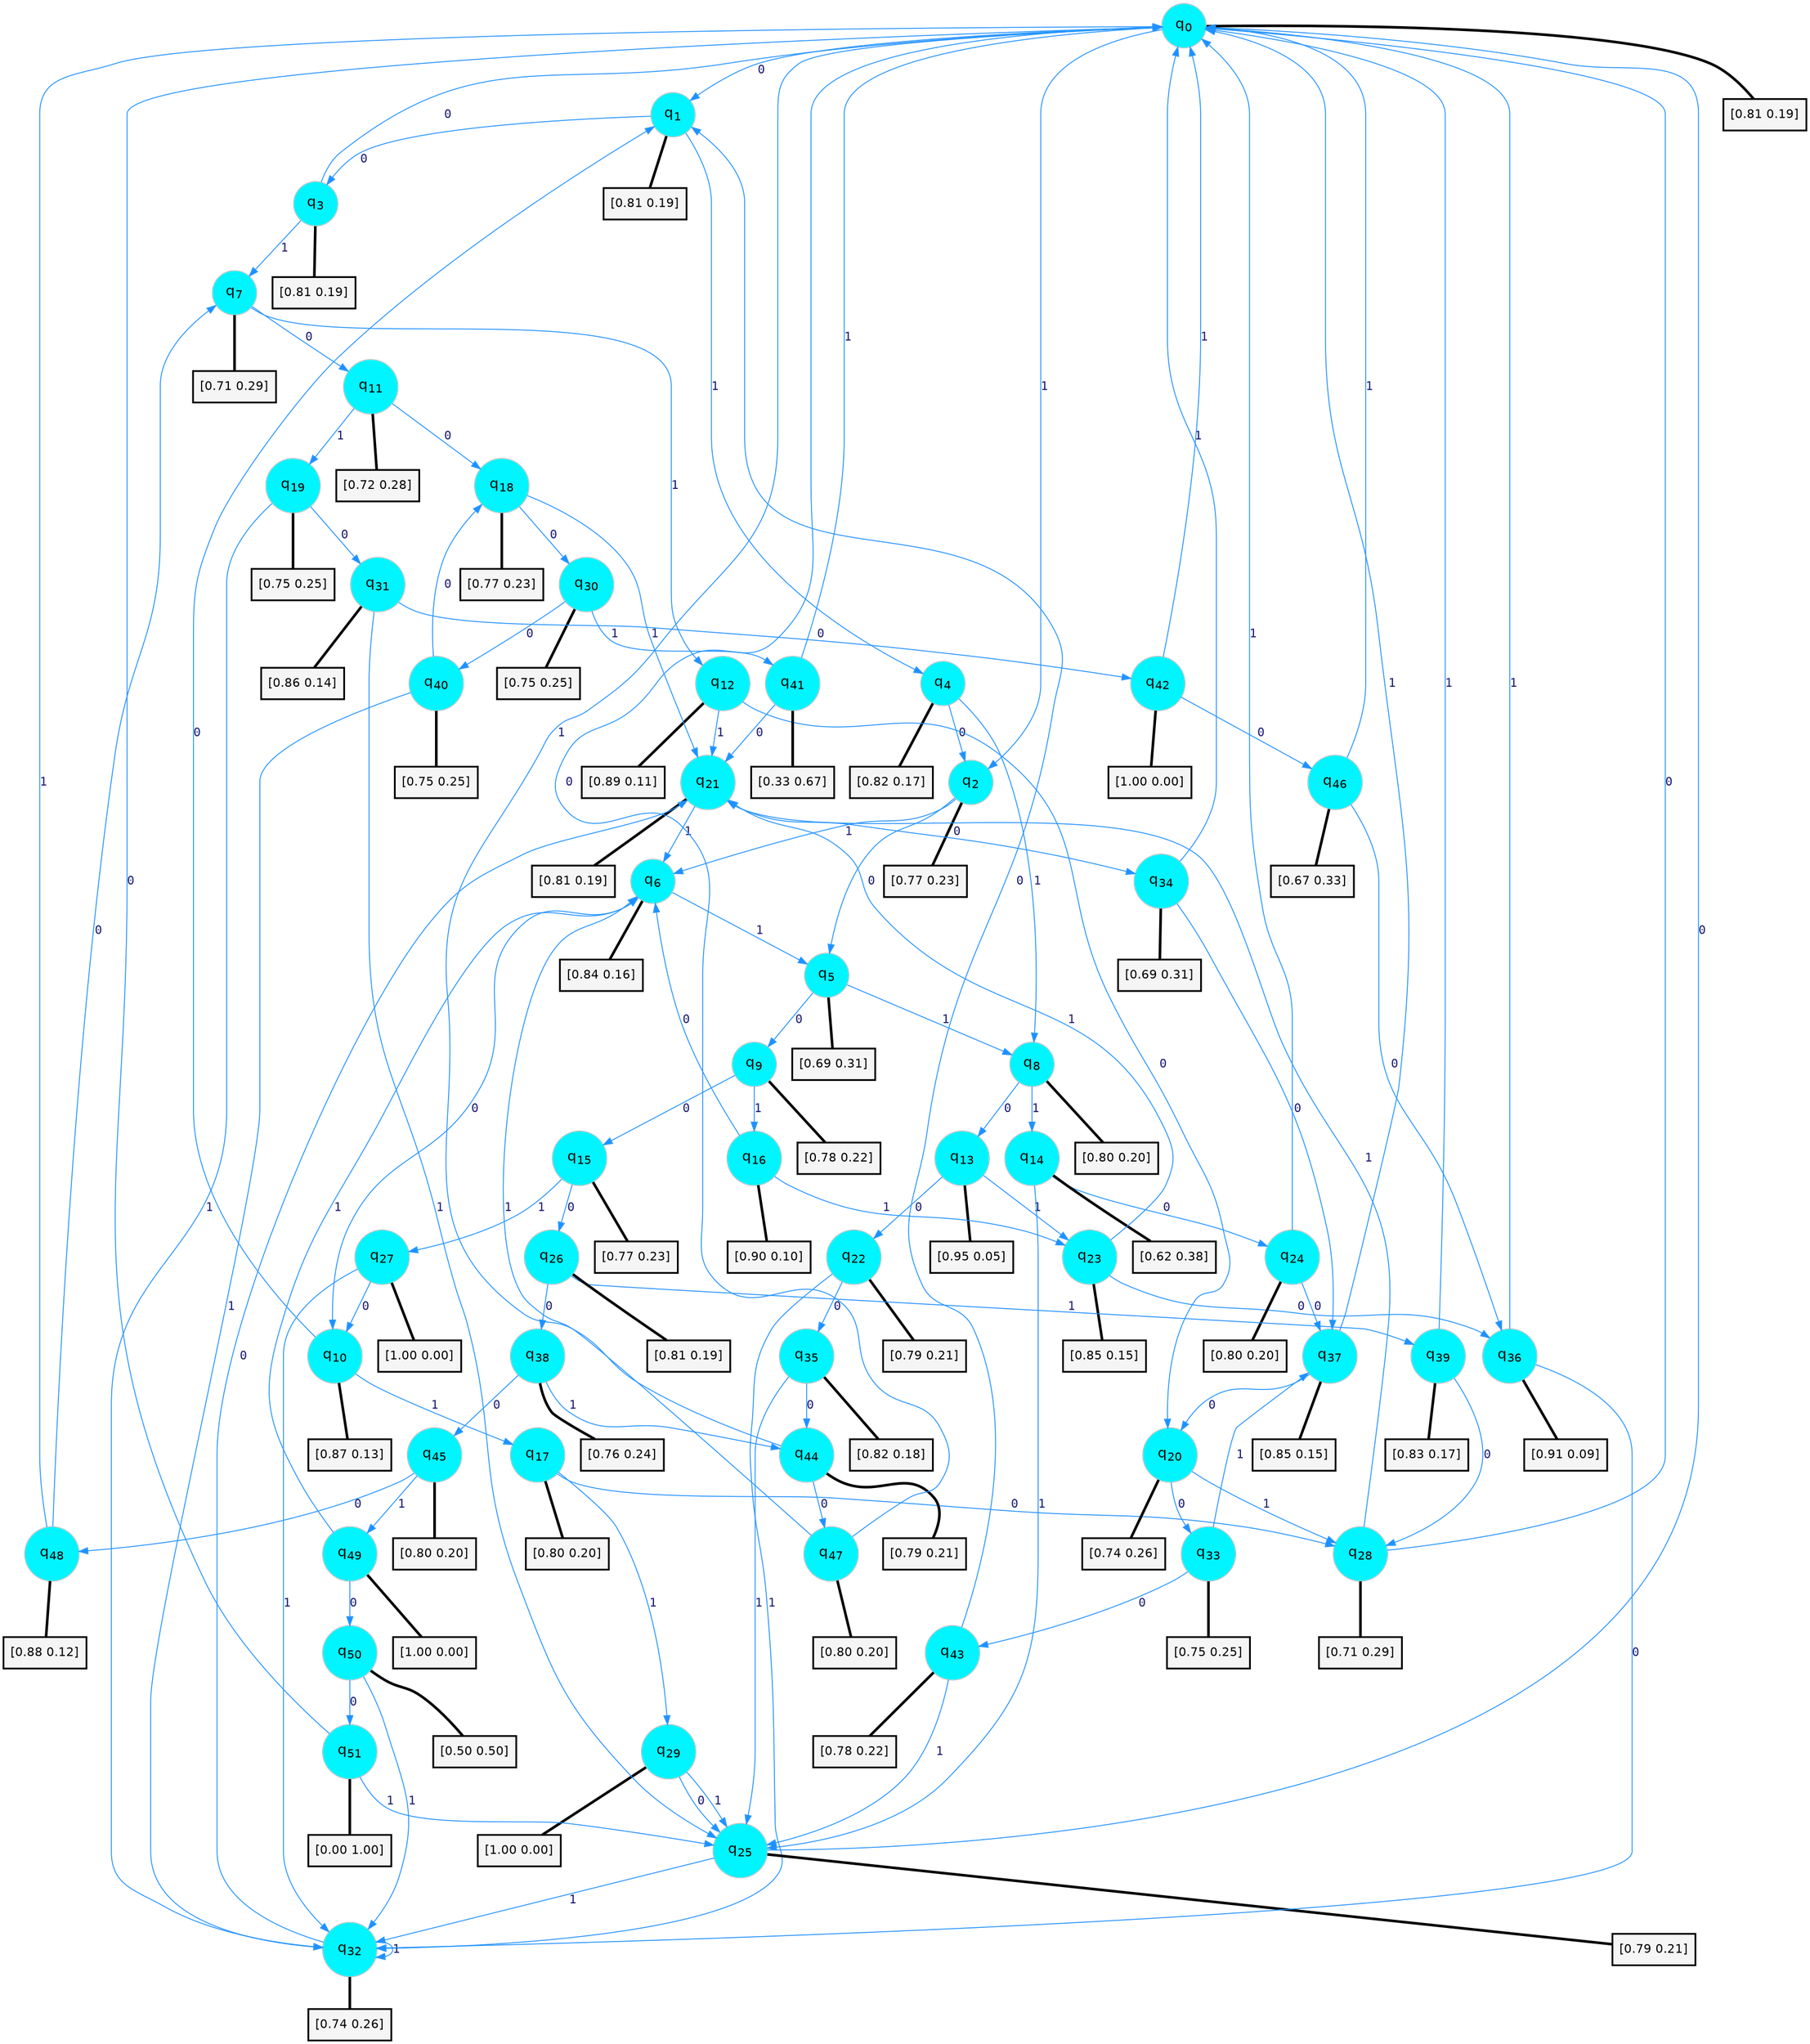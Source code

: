 digraph G {
graph [
bgcolor=transparent, dpi=300, rankdir=TD, size="40,25"];
node [
color=gray, fillcolor=turquoise1, fontcolor=black, fontname=Helvetica, fontsize=16, fontweight=bold, shape=circle, style=filled];
edge [
arrowsize=1, color=dodgerblue1, fontcolor=midnightblue, fontname=courier, fontweight=bold, penwidth=1, style=solid, weight=20];
0[label=<q<SUB>0</SUB>>];
1[label=<q<SUB>1</SUB>>];
2[label=<q<SUB>2</SUB>>];
3[label=<q<SUB>3</SUB>>];
4[label=<q<SUB>4</SUB>>];
5[label=<q<SUB>5</SUB>>];
6[label=<q<SUB>6</SUB>>];
7[label=<q<SUB>7</SUB>>];
8[label=<q<SUB>8</SUB>>];
9[label=<q<SUB>9</SUB>>];
10[label=<q<SUB>10</SUB>>];
11[label=<q<SUB>11</SUB>>];
12[label=<q<SUB>12</SUB>>];
13[label=<q<SUB>13</SUB>>];
14[label=<q<SUB>14</SUB>>];
15[label=<q<SUB>15</SUB>>];
16[label=<q<SUB>16</SUB>>];
17[label=<q<SUB>17</SUB>>];
18[label=<q<SUB>18</SUB>>];
19[label=<q<SUB>19</SUB>>];
20[label=<q<SUB>20</SUB>>];
21[label=<q<SUB>21</SUB>>];
22[label=<q<SUB>22</SUB>>];
23[label=<q<SUB>23</SUB>>];
24[label=<q<SUB>24</SUB>>];
25[label=<q<SUB>25</SUB>>];
26[label=<q<SUB>26</SUB>>];
27[label=<q<SUB>27</SUB>>];
28[label=<q<SUB>28</SUB>>];
29[label=<q<SUB>29</SUB>>];
30[label=<q<SUB>30</SUB>>];
31[label=<q<SUB>31</SUB>>];
32[label=<q<SUB>32</SUB>>];
33[label=<q<SUB>33</SUB>>];
34[label=<q<SUB>34</SUB>>];
35[label=<q<SUB>35</SUB>>];
36[label=<q<SUB>36</SUB>>];
37[label=<q<SUB>37</SUB>>];
38[label=<q<SUB>38</SUB>>];
39[label=<q<SUB>39</SUB>>];
40[label=<q<SUB>40</SUB>>];
41[label=<q<SUB>41</SUB>>];
42[label=<q<SUB>42</SUB>>];
43[label=<q<SUB>43</SUB>>];
44[label=<q<SUB>44</SUB>>];
45[label=<q<SUB>45</SUB>>];
46[label=<q<SUB>46</SUB>>];
47[label=<q<SUB>47</SUB>>];
48[label=<q<SUB>48</SUB>>];
49[label=<q<SUB>49</SUB>>];
50[label=<q<SUB>50</SUB>>];
51[label=<q<SUB>51</SUB>>];
52[label="[0.81 0.19]", shape=box,fontcolor=black, fontname=Helvetica, fontsize=14, penwidth=2, fillcolor=whitesmoke,color=black];
53[label="[0.81 0.19]", shape=box,fontcolor=black, fontname=Helvetica, fontsize=14, penwidth=2, fillcolor=whitesmoke,color=black];
54[label="[0.77 0.23]", shape=box,fontcolor=black, fontname=Helvetica, fontsize=14, penwidth=2, fillcolor=whitesmoke,color=black];
55[label="[0.81 0.19]", shape=box,fontcolor=black, fontname=Helvetica, fontsize=14, penwidth=2, fillcolor=whitesmoke,color=black];
56[label="[0.82 0.17]", shape=box,fontcolor=black, fontname=Helvetica, fontsize=14, penwidth=2, fillcolor=whitesmoke,color=black];
57[label="[0.69 0.31]", shape=box,fontcolor=black, fontname=Helvetica, fontsize=14, penwidth=2, fillcolor=whitesmoke,color=black];
58[label="[0.84 0.16]", shape=box,fontcolor=black, fontname=Helvetica, fontsize=14, penwidth=2, fillcolor=whitesmoke,color=black];
59[label="[0.71 0.29]", shape=box,fontcolor=black, fontname=Helvetica, fontsize=14, penwidth=2, fillcolor=whitesmoke,color=black];
60[label="[0.80 0.20]", shape=box,fontcolor=black, fontname=Helvetica, fontsize=14, penwidth=2, fillcolor=whitesmoke,color=black];
61[label="[0.78 0.22]", shape=box,fontcolor=black, fontname=Helvetica, fontsize=14, penwidth=2, fillcolor=whitesmoke,color=black];
62[label="[0.87 0.13]", shape=box,fontcolor=black, fontname=Helvetica, fontsize=14, penwidth=2, fillcolor=whitesmoke,color=black];
63[label="[0.72 0.28]", shape=box,fontcolor=black, fontname=Helvetica, fontsize=14, penwidth=2, fillcolor=whitesmoke,color=black];
64[label="[0.89 0.11]", shape=box,fontcolor=black, fontname=Helvetica, fontsize=14, penwidth=2, fillcolor=whitesmoke,color=black];
65[label="[0.95 0.05]", shape=box,fontcolor=black, fontname=Helvetica, fontsize=14, penwidth=2, fillcolor=whitesmoke,color=black];
66[label="[0.62 0.38]", shape=box,fontcolor=black, fontname=Helvetica, fontsize=14, penwidth=2, fillcolor=whitesmoke,color=black];
67[label="[0.77 0.23]", shape=box,fontcolor=black, fontname=Helvetica, fontsize=14, penwidth=2, fillcolor=whitesmoke,color=black];
68[label="[0.90 0.10]", shape=box,fontcolor=black, fontname=Helvetica, fontsize=14, penwidth=2, fillcolor=whitesmoke,color=black];
69[label="[0.80 0.20]", shape=box,fontcolor=black, fontname=Helvetica, fontsize=14, penwidth=2, fillcolor=whitesmoke,color=black];
70[label="[0.77 0.23]", shape=box,fontcolor=black, fontname=Helvetica, fontsize=14, penwidth=2, fillcolor=whitesmoke,color=black];
71[label="[0.75 0.25]", shape=box,fontcolor=black, fontname=Helvetica, fontsize=14, penwidth=2, fillcolor=whitesmoke,color=black];
72[label="[0.74 0.26]", shape=box,fontcolor=black, fontname=Helvetica, fontsize=14, penwidth=2, fillcolor=whitesmoke,color=black];
73[label="[0.81 0.19]", shape=box,fontcolor=black, fontname=Helvetica, fontsize=14, penwidth=2, fillcolor=whitesmoke,color=black];
74[label="[0.79 0.21]", shape=box,fontcolor=black, fontname=Helvetica, fontsize=14, penwidth=2, fillcolor=whitesmoke,color=black];
75[label="[0.85 0.15]", shape=box,fontcolor=black, fontname=Helvetica, fontsize=14, penwidth=2, fillcolor=whitesmoke,color=black];
76[label="[0.80 0.20]", shape=box,fontcolor=black, fontname=Helvetica, fontsize=14, penwidth=2, fillcolor=whitesmoke,color=black];
77[label="[0.79 0.21]", shape=box,fontcolor=black, fontname=Helvetica, fontsize=14, penwidth=2, fillcolor=whitesmoke,color=black];
78[label="[0.81 0.19]", shape=box,fontcolor=black, fontname=Helvetica, fontsize=14, penwidth=2, fillcolor=whitesmoke,color=black];
79[label="[1.00 0.00]", shape=box,fontcolor=black, fontname=Helvetica, fontsize=14, penwidth=2, fillcolor=whitesmoke,color=black];
80[label="[0.71 0.29]", shape=box,fontcolor=black, fontname=Helvetica, fontsize=14, penwidth=2, fillcolor=whitesmoke,color=black];
81[label="[1.00 0.00]", shape=box,fontcolor=black, fontname=Helvetica, fontsize=14, penwidth=2, fillcolor=whitesmoke,color=black];
82[label="[0.75 0.25]", shape=box,fontcolor=black, fontname=Helvetica, fontsize=14, penwidth=2, fillcolor=whitesmoke,color=black];
83[label="[0.86 0.14]", shape=box,fontcolor=black, fontname=Helvetica, fontsize=14, penwidth=2, fillcolor=whitesmoke,color=black];
84[label="[0.74 0.26]", shape=box,fontcolor=black, fontname=Helvetica, fontsize=14, penwidth=2, fillcolor=whitesmoke,color=black];
85[label="[0.75 0.25]", shape=box,fontcolor=black, fontname=Helvetica, fontsize=14, penwidth=2, fillcolor=whitesmoke,color=black];
86[label="[0.69 0.31]", shape=box,fontcolor=black, fontname=Helvetica, fontsize=14, penwidth=2, fillcolor=whitesmoke,color=black];
87[label="[0.82 0.18]", shape=box,fontcolor=black, fontname=Helvetica, fontsize=14, penwidth=2, fillcolor=whitesmoke,color=black];
88[label="[0.91 0.09]", shape=box,fontcolor=black, fontname=Helvetica, fontsize=14, penwidth=2, fillcolor=whitesmoke,color=black];
89[label="[0.85 0.15]", shape=box,fontcolor=black, fontname=Helvetica, fontsize=14, penwidth=2, fillcolor=whitesmoke,color=black];
90[label="[0.76 0.24]", shape=box,fontcolor=black, fontname=Helvetica, fontsize=14, penwidth=2, fillcolor=whitesmoke,color=black];
91[label="[0.83 0.17]", shape=box,fontcolor=black, fontname=Helvetica, fontsize=14, penwidth=2, fillcolor=whitesmoke,color=black];
92[label="[0.75 0.25]", shape=box,fontcolor=black, fontname=Helvetica, fontsize=14, penwidth=2, fillcolor=whitesmoke,color=black];
93[label="[0.33 0.67]", shape=box,fontcolor=black, fontname=Helvetica, fontsize=14, penwidth=2, fillcolor=whitesmoke,color=black];
94[label="[1.00 0.00]", shape=box,fontcolor=black, fontname=Helvetica, fontsize=14, penwidth=2, fillcolor=whitesmoke,color=black];
95[label="[0.78 0.22]", shape=box,fontcolor=black, fontname=Helvetica, fontsize=14, penwidth=2, fillcolor=whitesmoke,color=black];
96[label="[0.79 0.21]", shape=box,fontcolor=black, fontname=Helvetica, fontsize=14, penwidth=2, fillcolor=whitesmoke,color=black];
97[label="[0.80 0.20]", shape=box,fontcolor=black, fontname=Helvetica, fontsize=14, penwidth=2, fillcolor=whitesmoke,color=black];
98[label="[0.67 0.33]", shape=box,fontcolor=black, fontname=Helvetica, fontsize=14, penwidth=2, fillcolor=whitesmoke,color=black];
99[label="[0.80 0.20]", shape=box,fontcolor=black, fontname=Helvetica, fontsize=14, penwidth=2, fillcolor=whitesmoke,color=black];
100[label="[0.88 0.12]", shape=box,fontcolor=black, fontname=Helvetica, fontsize=14, penwidth=2, fillcolor=whitesmoke,color=black];
101[label="[1.00 0.00]", shape=box,fontcolor=black, fontname=Helvetica, fontsize=14, penwidth=2, fillcolor=whitesmoke,color=black];
102[label="[0.50 0.50]", shape=box,fontcolor=black, fontname=Helvetica, fontsize=14, penwidth=2, fillcolor=whitesmoke,color=black];
103[label="[0.00 1.00]", shape=box,fontcolor=black, fontname=Helvetica, fontsize=14, penwidth=2, fillcolor=whitesmoke,color=black];
0->1 [label=0];
0->2 [label=1];
0->52 [arrowhead=none, penwidth=3,color=black];
1->3 [label=0];
1->4 [label=1];
1->53 [arrowhead=none, penwidth=3,color=black];
2->5 [label=0];
2->6 [label=1];
2->54 [arrowhead=none, penwidth=3,color=black];
3->0 [label=0];
3->7 [label=1];
3->55 [arrowhead=none, penwidth=3,color=black];
4->2 [label=0];
4->8 [label=1];
4->56 [arrowhead=none, penwidth=3,color=black];
5->9 [label=0];
5->8 [label=1];
5->57 [arrowhead=none, penwidth=3,color=black];
6->10 [label=0];
6->5 [label=1];
6->58 [arrowhead=none, penwidth=3,color=black];
7->11 [label=0];
7->12 [label=1];
7->59 [arrowhead=none, penwidth=3,color=black];
8->13 [label=0];
8->14 [label=1];
8->60 [arrowhead=none, penwidth=3,color=black];
9->15 [label=0];
9->16 [label=1];
9->61 [arrowhead=none, penwidth=3,color=black];
10->1 [label=0];
10->17 [label=1];
10->62 [arrowhead=none, penwidth=3,color=black];
11->18 [label=0];
11->19 [label=1];
11->63 [arrowhead=none, penwidth=3,color=black];
12->20 [label=0];
12->21 [label=1];
12->64 [arrowhead=none, penwidth=3,color=black];
13->22 [label=0];
13->23 [label=1];
13->65 [arrowhead=none, penwidth=3,color=black];
14->24 [label=0];
14->25 [label=1];
14->66 [arrowhead=none, penwidth=3,color=black];
15->26 [label=0];
15->27 [label=1];
15->67 [arrowhead=none, penwidth=3,color=black];
16->6 [label=0];
16->23 [label=1];
16->68 [arrowhead=none, penwidth=3,color=black];
17->28 [label=0];
17->29 [label=1];
17->69 [arrowhead=none, penwidth=3,color=black];
18->30 [label=0];
18->21 [label=1];
18->70 [arrowhead=none, penwidth=3,color=black];
19->31 [label=0];
19->32 [label=1];
19->71 [arrowhead=none, penwidth=3,color=black];
20->33 [label=0];
20->28 [label=1];
20->72 [arrowhead=none, penwidth=3,color=black];
21->34 [label=0];
21->6 [label=1];
21->73 [arrowhead=none, penwidth=3,color=black];
22->35 [label=0];
22->32 [label=1];
22->74 [arrowhead=none, penwidth=3,color=black];
23->36 [label=0];
23->21 [label=1];
23->75 [arrowhead=none, penwidth=3,color=black];
24->37 [label=0];
24->0 [label=1];
24->76 [arrowhead=none, penwidth=3,color=black];
25->0 [label=0];
25->32 [label=1];
25->77 [arrowhead=none, penwidth=3,color=black];
26->38 [label=0];
26->39 [label=1];
26->78 [arrowhead=none, penwidth=3,color=black];
27->10 [label=0];
27->32 [label=1];
27->79 [arrowhead=none, penwidth=3,color=black];
28->0 [label=0];
28->21 [label=1];
28->80 [arrowhead=none, penwidth=3,color=black];
29->25 [label=0];
29->25 [label=1];
29->81 [arrowhead=none, penwidth=3,color=black];
30->40 [label=0];
30->41 [label=1];
30->82 [arrowhead=none, penwidth=3,color=black];
31->42 [label=0];
31->25 [label=1];
31->83 [arrowhead=none, penwidth=3,color=black];
32->21 [label=0];
32->32 [label=1];
32->84 [arrowhead=none, penwidth=3,color=black];
33->43 [label=0];
33->37 [label=1];
33->85 [arrowhead=none, penwidth=3,color=black];
34->37 [label=0];
34->0 [label=1];
34->86 [arrowhead=none, penwidth=3,color=black];
35->44 [label=0];
35->25 [label=1];
35->87 [arrowhead=none, penwidth=3,color=black];
36->32 [label=0];
36->0 [label=1];
36->88 [arrowhead=none, penwidth=3,color=black];
37->20 [label=0];
37->0 [label=1];
37->89 [arrowhead=none, penwidth=3,color=black];
38->45 [label=0];
38->44 [label=1];
38->90 [arrowhead=none, penwidth=3,color=black];
39->28 [label=0];
39->0 [label=1];
39->91 [arrowhead=none, penwidth=3,color=black];
40->18 [label=0];
40->32 [label=1];
40->92 [arrowhead=none, penwidth=3,color=black];
41->21 [label=0];
41->0 [label=1];
41->93 [arrowhead=none, penwidth=3,color=black];
42->46 [label=0];
42->0 [label=1];
42->94 [arrowhead=none, penwidth=3,color=black];
43->1 [label=0];
43->25 [label=1];
43->95 [arrowhead=none, penwidth=3,color=black];
44->47 [label=0];
44->0 [label=1];
44->96 [arrowhead=none, penwidth=3,color=black];
45->48 [label=0];
45->49 [label=1];
45->97 [arrowhead=none, penwidth=3,color=black];
46->36 [label=0];
46->0 [label=1];
46->98 [arrowhead=none, penwidth=3,color=black];
47->0 [label=0];
47->6 [label=1];
47->99 [arrowhead=none, penwidth=3,color=black];
48->7 [label=0];
48->0 [label=1];
48->100 [arrowhead=none, penwidth=3,color=black];
49->50 [label=0];
49->6 [label=1];
49->101 [arrowhead=none, penwidth=3,color=black];
50->51 [label=0];
50->32 [label=1];
50->102 [arrowhead=none, penwidth=3,color=black];
51->0 [label=0];
51->25 [label=1];
51->103 [arrowhead=none, penwidth=3,color=black];
}
